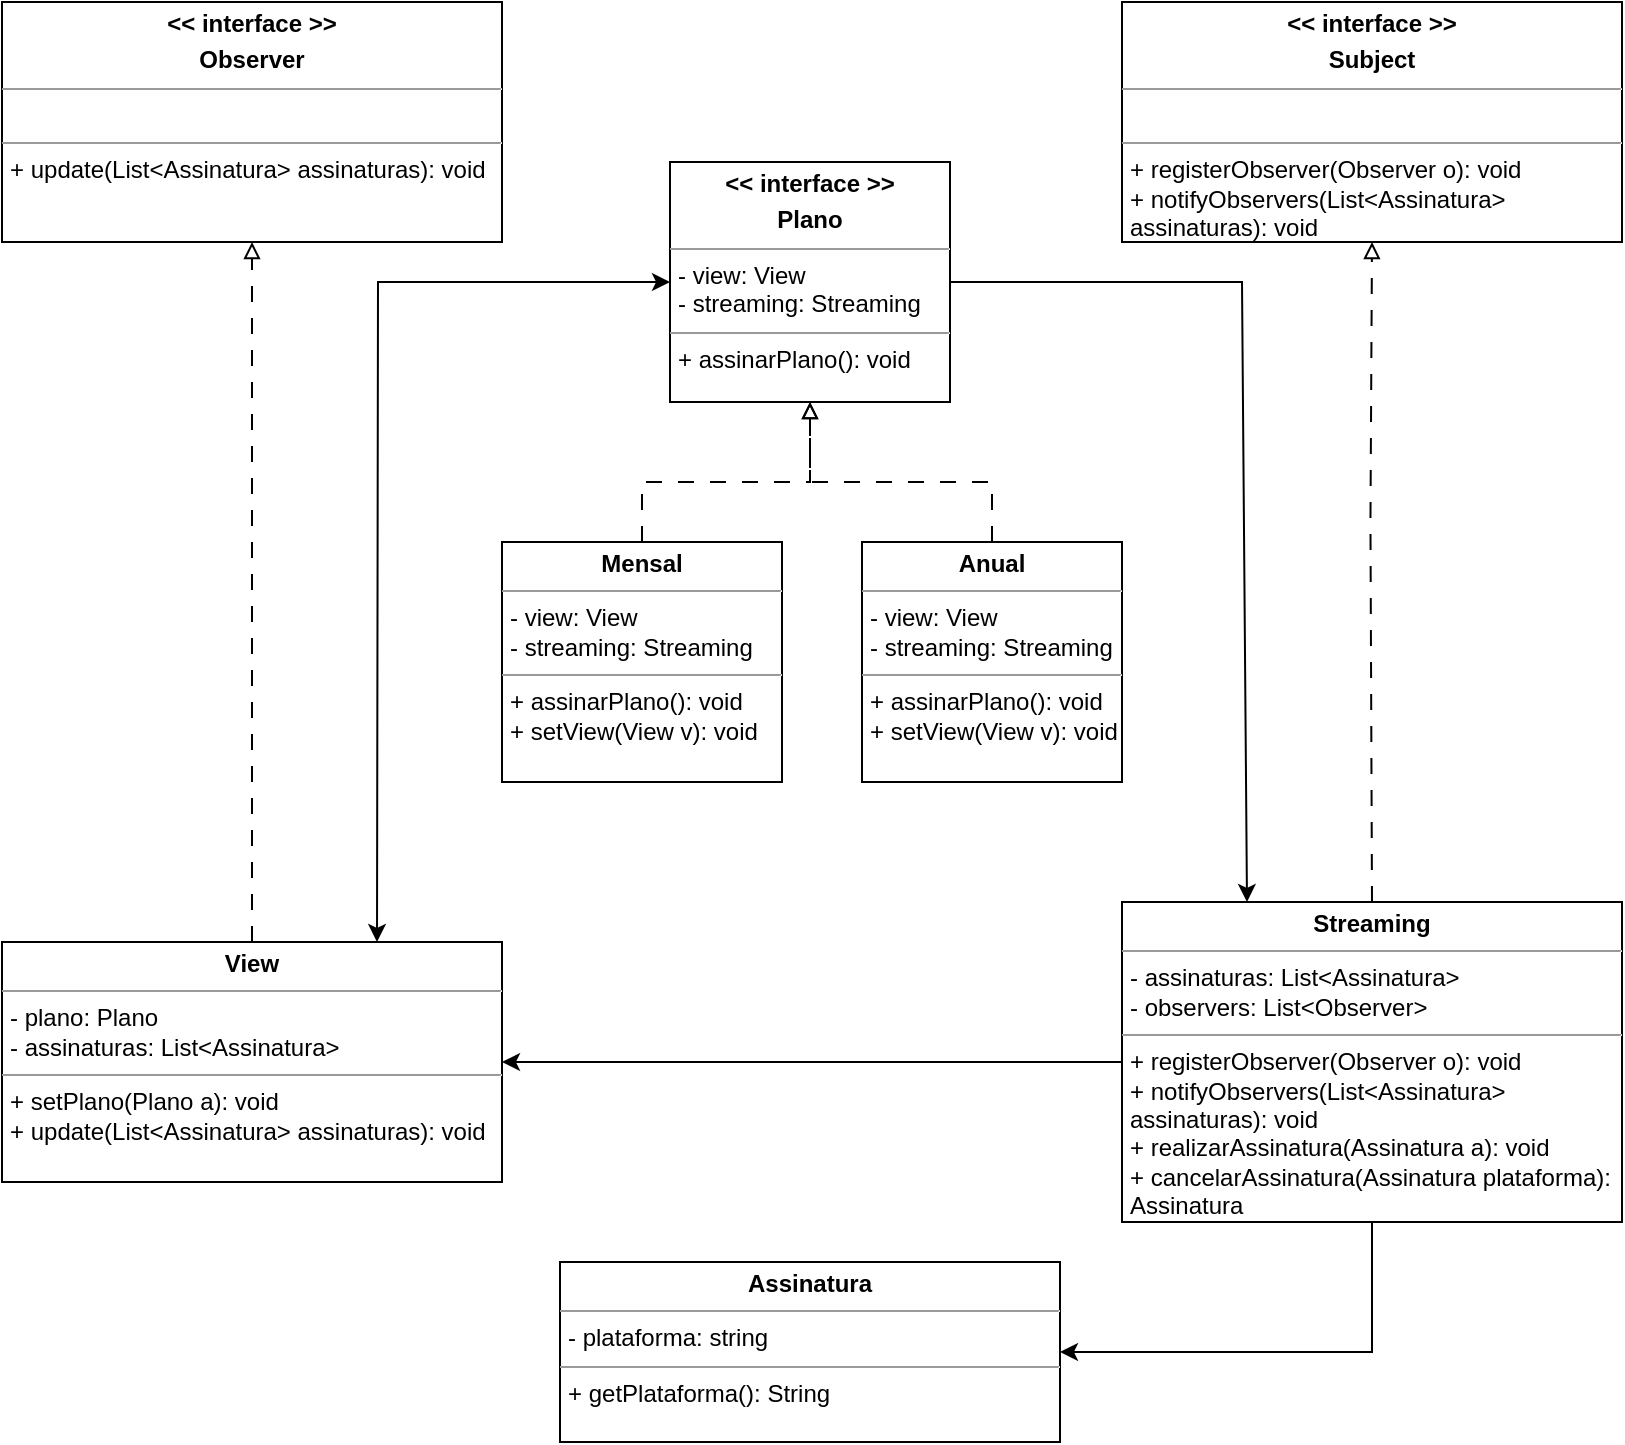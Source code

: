 <mxfile version="22.1.0" type="device">
  <diagram name="Página-1" id="izGmzyRzA6HQuPrEslMA">
    <mxGraphModel dx="1291" dy="698" grid="1" gridSize="10" guides="1" tooltips="1" connect="1" arrows="1" fold="1" page="1" pageScale="1" pageWidth="827" pageHeight="1169" math="0" shadow="0">
      <root>
        <mxCell id="0" />
        <mxCell id="1" parent="0" />
        <mxCell id="_kwCTU9dILjh-rZC8qnW-12" value="&lt;p style=&quot;margin:0px;margin-top:4px;text-align:center;&quot;&gt;&lt;b&gt;&amp;lt;&amp;lt; interface &amp;gt;&amp;gt;&lt;/b&gt;&lt;/p&gt;&lt;p style=&quot;margin:0px;margin-top:4px;text-align:center;&quot;&gt;&lt;b&gt;Observer&lt;/b&gt;&lt;/p&gt;&lt;hr size=&quot;1&quot;&gt;&lt;p style=&quot;margin:0px;margin-left:4px;&quot;&gt;&lt;br&gt;&lt;/p&gt;&lt;hr size=&quot;1&quot;&gt;&lt;p style=&quot;margin:0px;margin-left:4px;&quot;&gt;+ update(List&amp;lt;Assinatura&amp;gt; assinaturas): void&lt;/p&gt;" style="verticalAlign=top;align=left;overflow=fill;fontSize=12;fontFamily=Helvetica;html=1;whiteSpace=wrap;" vertex="1" parent="1">
          <mxGeometry x="10" y="10" width="250" height="120" as="geometry" />
        </mxCell>
        <mxCell id="_kwCTU9dILjh-rZC8qnW-17" value="&lt;p style=&quot;margin:0px;margin-top:4px;text-align:center;&quot;&gt;&lt;b&gt;&amp;lt;&amp;lt; interface &amp;gt;&amp;gt;&lt;/b&gt;&lt;/p&gt;&lt;p style=&quot;margin:0px;margin-top:4px;text-align:center;&quot;&gt;&lt;b&gt;Plano&lt;/b&gt;&lt;/p&gt;&lt;hr size=&quot;1&quot;&gt;&lt;p style=&quot;margin:0px;margin-left:4px;&quot;&gt;- view: View&lt;/p&gt;&lt;p style=&quot;margin:0px;margin-left:4px;&quot;&gt;- streaming: Streaming&lt;/p&gt;&lt;hr size=&quot;1&quot;&gt;&lt;p style=&quot;margin:0px;margin-left:4px;&quot;&gt;+ assinarPlano(): void&lt;/p&gt;" style="verticalAlign=top;align=left;overflow=fill;fontSize=12;fontFamily=Helvetica;html=1;whiteSpace=wrap;" vertex="1" parent="1">
          <mxGeometry x="344" y="90" width="140" height="120" as="geometry" />
        </mxCell>
        <mxCell id="_kwCTU9dILjh-rZC8qnW-18" value="&lt;p style=&quot;margin:0px;margin-top:4px;text-align:center;&quot;&gt;&lt;b&gt;&amp;lt;&amp;lt; interface &amp;gt;&amp;gt;&lt;/b&gt;&lt;/p&gt;&lt;p style=&quot;margin:0px;margin-top:4px;text-align:center;&quot;&gt;&lt;b&gt;Subject&lt;/b&gt;&lt;/p&gt;&lt;hr size=&quot;1&quot;&gt;&lt;p style=&quot;margin:0px;margin-left:4px;&quot;&gt;&lt;br&gt;&lt;/p&gt;&lt;hr size=&quot;1&quot;&gt;&lt;p style=&quot;margin:0px;margin-left:4px;&quot;&gt;+ registerObserver(Observer o): void&lt;/p&gt;&lt;p style=&quot;margin:0px;margin-left:4px;&quot;&gt;+ notifyObservers(List&amp;lt;Assinatura&amp;gt; assinaturas): void&lt;/p&gt;" style="verticalAlign=top;align=left;overflow=fill;fontSize=12;fontFamily=Helvetica;html=1;whiteSpace=wrap;" vertex="1" parent="1">
          <mxGeometry x="570" y="10" width="250" height="120" as="geometry" />
        </mxCell>
        <mxCell id="_kwCTU9dILjh-rZC8qnW-19" value="&lt;p style=&quot;margin:0px;margin-top:4px;text-align:center;&quot;&gt;&lt;b&gt;Mensal&lt;/b&gt;&lt;/p&gt;&lt;hr size=&quot;1&quot;&gt;&lt;p style=&quot;margin:0px;margin-left:4px;&quot;&gt;- view: View&lt;/p&gt;&lt;p style=&quot;margin:0px;margin-left:4px;&quot;&gt;- streaming: Streaming&lt;/p&gt;&lt;hr size=&quot;1&quot;&gt;&lt;p style=&quot;margin:0px;margin-left:4px;&quot;&gt;+ assinarPlano(): void&lt;/p&gt;&lt;p style=&quot;margin:0px;margin-left:4px;&quot;&gt;+ setView(View v): void&lt;/p&gt;" style="verticalAlign=top;align=left;overflow=fill;fontSize=12;fontFamily=Helvetica;html=1;whiteSpace=wrap;" vertex="1" parent="1">
          <mxGeometry x="260" y="280" width="140" height="120" as="geometry" />
        </mxCell>
        <mxCell id="_kwCTU9dILjh-rZC8qnW-20" value="&lt;p style=&quot;margin:0px;margin-top:4px;text-align:center;&quot;&gt;&lt;b&gt;Anual&lt;/b&gt;&lt;/p&gt;&lt;hr size=&quot;1&quot;&gt;&lt;p style=&quot;margin:0px;margin-left:4px;&quot;&gt;- view: View&lt;/p&gt;&lt;p style=&quot;margin:0px;margin-left:4px;&quot;&gt;- streaming: Streaming&lt;/p&gt;&lt;hr size=&quot;1&quot;&gt;&lt;p style=&quot;margin:0px;margin-left:4px;&quot;&gt;+ assinarPlano(): void&lt;/p&gt;&lt;p style=&quot;margin:0px;margin-left:4px;&quot;&gt;+ setView(View v): void&lt;/p&gt;" style="verticalAlign=top;align=left;overflow=fill;fontSize=12;fontFamily=Helvetica;html=1;whiteSpace=wrap;" vertex="1" parent="1">
          <mxGeometry x="440" y="280" width="130" height="120" as="geometry" />
        </mxCell>
        <mxCell id="_kwCTU9dILjh-rZC8qnW-21" value="&lt;p style=&quot;margin:0px;margin-top:4px;text-align:center;&quot;&gt;&lt;b&gt;View&lt;/b&gt;&lt;/p&gt;&lt;hr size=&quot;1&quot;&gt;&lt;p style=&quot;margin:0px;margin-left:4px;&quot;&gt;- plano: Plano&lt;/p&gt;&lt;p style=&quot;margin:0px;margin-left:4px;&quot;&gt;- assinaturas: List&amp;lt;Assinatura&amp;gt;&lt;/p&gt;&lt;hr size=&quot;1&quot;&gt;&lt;p style=&quot;margin:0px;margin-left:4px;&quot;&gt;+ setPlano(Plano a): void&lt;/p&gt;&lt;p style=&quot;margin:0px;margin-left:4px;&quot;&gt;+ update(List&amp;lt;Assinatura&amp;gt; assinaturas): void&lt;/p&gt;" style="verticalAlign=top;align=left;overflow=fill;fontSize=12;fontFamily=Helvetica;html=1;whiteSpace=wrap;" vertex="1" parent="1">
          <mxGeometry x="10" y="480" width="250" height="120" as="geometry" />
        </mxCell>
        <mxCell id="_kwCTU9dILjh-rZC8qnW-22" value="&lt;p style=&quot;margin:0px;margin-top:4px;text-align:center;&quot;&gt;&lt;b&gt;Streaming&lt;/b&gt;&lt;/p&gt;&lt;hr size=&quot;1&quot;&gt;&lt;p style=&quot;margin:0px;margin-left:4px;&quot;&gt;&lt;span style=&quot;background-color: initial;&quot;&gt;- assinaturas: List&amp;lt;Assinatura&amp;gt;&lt;/span&gt;&lt;br&gt;&lt;/p&gt;&lt;p style=&quot;margin:0px;margin-left:4px;&quot;&gt;&lt;span style=&quot;background-color: initial;&quot;&gt;- observers: List&amp;lt;Observer&amp;gt;&lt;/span&gt;&lt;/p&gt;&lt;hr size=&quot;1&quot;&gt;&lt;p style=&quot;margin:0px;margin-left:4px;&quot;&gt;+ registerObserver(Observer o): void&lt;/p&gt;&lt;p style=&quot;margin:0px;margin-left:4px;&quot;&gt;+ notifyObservers(List&amp;lt;Assinatura&amp;gt; assinaturas): void&lt;/p&gt;&lt;p style=&quot;margin:0px;margin-left:4px;&quot;&gt;+ realizarAssinatura(Assinatura a): void&lt;/p&gt;&lt;p style=&quot;margin:0px;margin-left:4px;&quot;&gt;+ cancelarAssinatura(Assinatura plataforma): Assinatura&lt;/p&gt;" style="verticalAlign=top;align=left;overflow=fill;fontSize=12;fontFamily=Helvetica;html=1;whiteSpace=wrap;" vertex="1" parent="1">
          <mxGeometry x="570" y="460" width="250" height="160" as="geometry" />
        </mxCell>
        <mxCell id="_kwCTU9dILjh-rZC8qnW-23" value="&lt;p style=&quot;margin:0px;margin-top:4px;text-align:center;&quot;&gt;&lt;b&gt;Assinatura&lt;/b&gt;&lt;/p&gt;&lt;hr size=&quot;1&quot;&gt;&lt;p style=&quot;margin:0px;margin-left:4px;&quot;&gt;&lt;span style=&quot;background-color: initial;&quot;&gt;- plataforma: string&lt;/span&gt;&lt;/p&gt;&lt;hr size=&quot;1&quot;&gt;&lt;p style=&quot;margin:0px;margin-left:4px;&quot;&gt;+ getPlataforma(): String&lt;/p&gt;" style="verticalAlign=top;align=left;overflow=fill;fontSize=12;fontFamily=Helvetica;html=1;whiteSpace=wrap;" vertex="1" parent="1">
          <mxGeometry x="289" y="640" width="250" height="90" as="geometry" />
        </mxCell>
        <mxCell id="_kwCTU9dILjh-rZC8qnW-24" value="" style="endArrow=block;html=1;rounded=0;exitX=0.5;exitY=0;exitDx=0;exitDy=0;entryX=0.5;entryY=1;entryDx=0;entryDy=0;dashed=1;dashPattern=8 8;endFill=0;" edge="1" parent="1" source="_kwCTU9dILjh-rZC8qnW-19" target="_kwCTU9dILjh-rZC8qnW-17">
          <mxGeometry width="50" height="50" relative="1" as="geometry">
            <mxPoint x="460" y="380" as="sourcePoint" />
            <mxPoint x="510" y="330" as="targetPoint" />
            <Array as="points">
              <mxPoint x="330" y="250" />
              <mxPoint x="414" y="250" />
            </Array>
          </mxGeometry>
        </mxCell>
        <mxCell id="_kwCTU9dILjh-rZC8qnW-25" value="" style="endArrow=block;html=1;rounded=0;exitX=0.5;exitY=0;exitDx=0;exitDy=0;entryX=0.5;entryY=1;entryDx=0;entryDy=0;dashed=1;dashPattern=8 8;endFill=0;" edge="1" parent="1" source="_kwCTU9dILjh-rZC8qnW-20" target="_kwCTU9dILjh-rZC8qnW-17">
          <mxGeometry width="50" height="50" relative="1" as="geometry">
            <mxPoint x="270" y="300" as="sourcePoint" />
            <mxPoint x="424" y="220" as="targetPoint" />
            <Array as="points">
              <mxPoint x="505" y="250" />
              <mxPoint x="414" y="250" />
            </Array>
          </mxGeometry>
        </mxCell>
        <mxCell id="_kwCTU9dILjh-rZC8qnW-26" value="" style="endArrow=block;html=1;rounded=0;exitX=0.5;exitY=0;exitDx=0;exitDy=0;entryX=0.5;entryY=1;entryDx=0;entryDy=0;dashed=1;dashPattern=8 8;endFill=0;" edge="1" parent="1" source="_kwCTU9dILjh-rZC8qnW-21" target="_kwCTU9dILjh-rZC8qnW-12">
          <mxGeometry width="50" height="50" relative="1" as="geometry">
            <mxPoint x="70" y="300" as="sourcePoint" />
            <mxPoint x="224" y="220" as="targetPoint" />
            <Array as="points">
              <mxPoint x="135" y="250" />
            </Array>
          </mxGeometry>
        </mxCell>
        <mxCell id="_kwCTU9dILjh-rZC8qnW-27" value="" style="endArrow=block;html=1;rounded=0;exitX=0.5;exitY=0;exitDx=0;exitDy=0;entryX=0.5;entryY=1;entryDx=0;entryDy=0;dashed=1;dashPattern=8 8;endFill=0;" edge="1" parent="1" source="_kwCTU9dILjh-rZC8qnW-22" target="_kwCTU9dILjh-rZC8qnW-18">
          <mxGeometry width="50" height="50" relative="1" as="geometry">
            <mxPoint x="694.23" y="500" as="sourcePoint" />
            <mxPoint x="694.23" y="150" as="targetPoint" />
            <Array as="points">
              <mxPoint x="694.23" y="270" />
            </Array>
          </mxGeometry>
        </mxCell>
        <mxCell id="_kwCTU9dILjh-rZC8qnW-28" value="" style="endArrow=classic;html=1;rounded=0;exitX=0;exitY=0.5;exitDx=0;exitDy=0;entryX=1;entryY=0.5;entryDx=0;entryDy=0;" edge="1" parent="1" source="_kwCTU9dILjh-rZC8qnW-22" target="_kwCTU9dILjh-rZC8qnW-21">
          <mxGeometry width="50" height="50" relative="1" as="geometry">
            <mxPoint x="480" y="470" as="sourcePoint" />
            <mxPoint x="530" y="420" as="targetPoint" />
          </mxGeometry>
        </mxCell>
        <mxCell id="_kwCTU9dILjh-rZC8qnW-29" value="" style="endArrow=classic;html=1;rounded=0;exitX=0.5;exitY=1;exitDx=0;exitDy=0;entryX=1;entryY=0.5;entryDx=0;entryDy=0;" edge="1" parent="1" source="_kwCTU9dILjh-rZC8qnW-22" target="_kwCTU9dILjh-rZC8qnW-23">
          <mxGeometry width="50" height="50" relative="1" as="geometry">
            <mxPoint x="480" y="470" as="sourcePoint" />
            <mxPoint x="530" y="420" as="targetPoint" />
            <Array as="points">
              <mxPoint x="695" y="685" />
            </Array>
          </mxGeometry>
        </mxCell>
        <mxCell id="_kwCTU9dILjh-rZC8qnW-31" value="" style="endArrow=classic;startArrow=classic;html=1;rounded=0;entryX=0;entryY=0.5;entryDx=0;entryDy=0;exitX=0.75;exitY=0;exitDx=0;exitDy=0;" edge="1" parent="1" source="_kwCTU9dILjh-rZC8qnW-21" target="_kwCTU9dILjh-rZC8qnW-17">
          <mxGeometry width="50" height="50" relative="1" as="geometry">
            <mxPoint x="480" y="320" as="sourcePoint" />
            <mxPoint x="530" y="270" as="targetPoint" />
            <Array as="points">
              <mxPoint x="198" y="150" />
            </Array>
          </mxGeometry>
        </mxCell>
        <mxCell id="_kwCTU9dILjh-rZC8qnW-32" value="" style="endArrow=classic;html=1;rounded=0;exitX=1;exitY=0.5;exitDx=0;exitDy=0;entryX=0.25;entryY=0;entryDx=0;entryDy=0;" edge="1" parent="1" source="_kwCTU9dILjh-rZC8qnW-17" target="_kwCTU9dILjh-rZC8qnW-22">
          <mxGeometry width="50" height="50" relative="1" as="geometry">
            <mxPoint x="480" y="320" as="sourcePoint" />
            <mxPoint x="530" y="270" as="targetPoint" />
            <Array as="points">
              <mxPoint x="630" y="150" />
            </Array>
          </mxGeometry>
        </mxCell>
      </root>
    </mxGraphModel>
  </diagram>
</mxfile>
